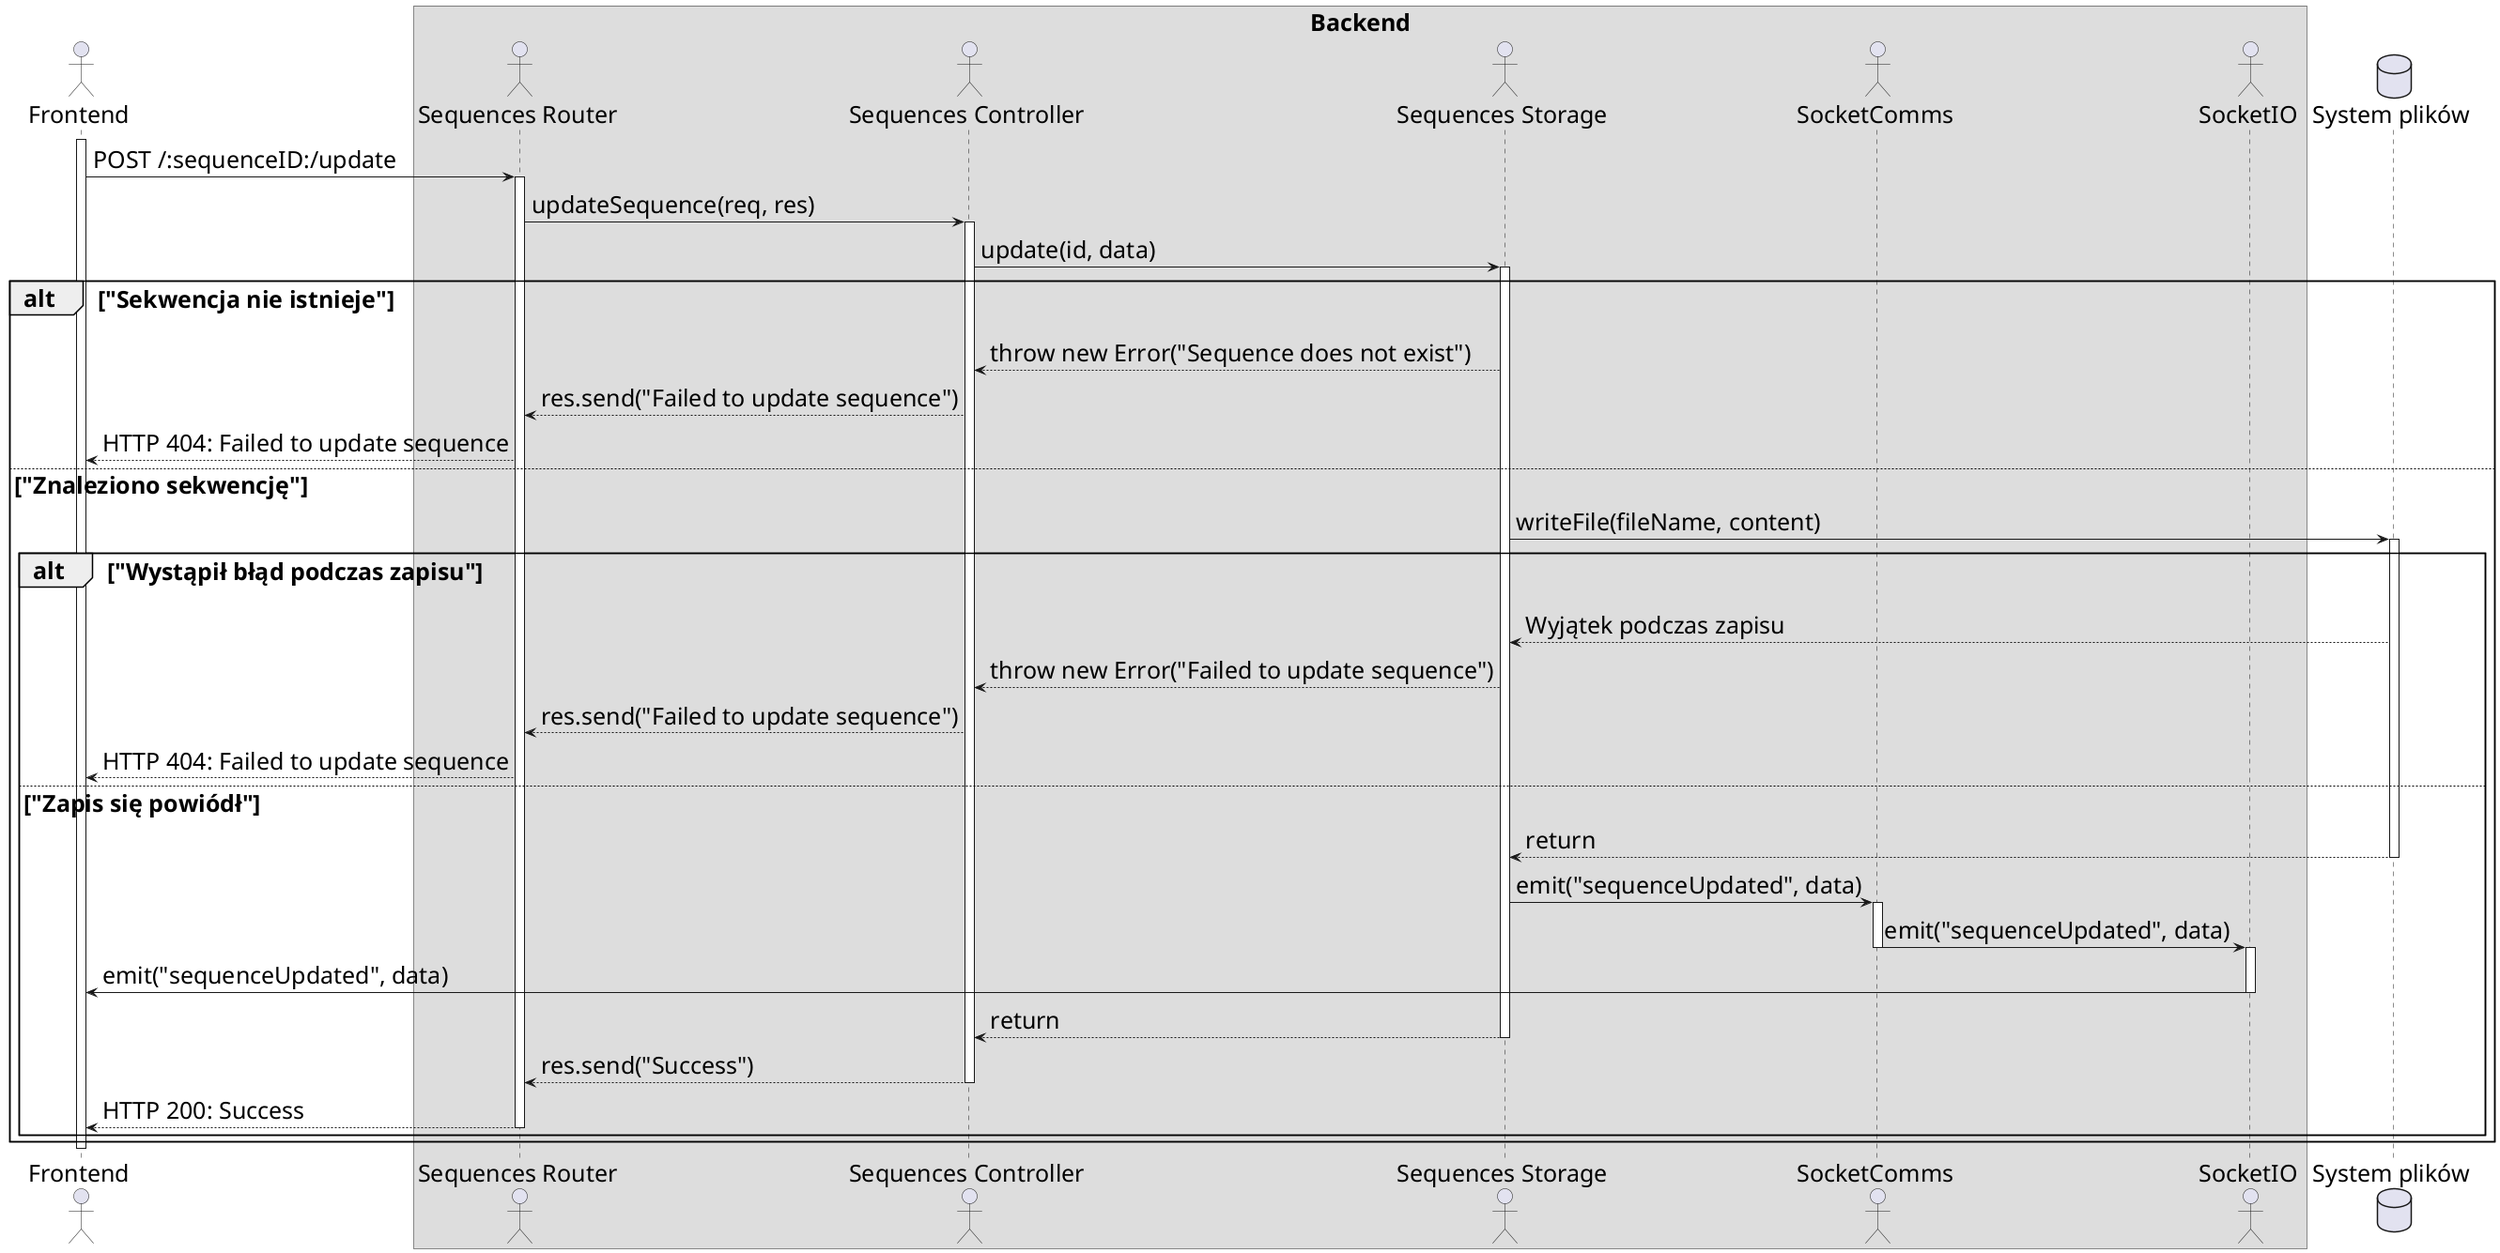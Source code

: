 @startuml
skinparam DefaultFontSize 25

actor Frontend

box "Backend"
actor "Sequences Router" as Router
actor "Sequences Controller" as Controller
actor "Sequences Storage" as Storage
actor SocketComms
actor SocketIO
end box

database "System plików" as fs

activate Frontend
Frontend -> Router: POST /:sequenceID:/update
activate Router
Router -> Controller: updateSequence(req, res)
activate Controller
Controller -> Storage: update(id, data)
activate Storage

alt "Sekwencja nie istnieje"
    Storage --> Controller: throw new Error("Sequence does not exist")
    Controller --> Router: res.send("Failed to update sequence")
    Router --> Frontend: HTTP 404: Failed to update sequence

    else "Znaleziono sekwencję"
    Storage -> fs: writeFile(fileName, content)
    activate fs

        alt "Wystąpił błąd podczas zapisu"
        fs --> Storage: Wyjątek podczas zapisu
        Storage --> Controller: throw new Error("Failed to update sequence")
        Controller --> Router: res.send("Failed to update sequence")
        Router --> Frontend: HTTP 404: Failed to update sequence

        else "Zapis się powiódł"

        fs --> Storage: return
        deactivate fs

        Storage -> SocketComms: emit("sequenceUpdated", data)
        activate SocketComms
        SocketComms -> SocketIO: emit("sequenceUpdated", data)
        deactivate SocketComms
        activate SocketIO
        SocketIO -> Frontend: emit("sequenceUpdated", data)
        deactivate SocketIO

        Storage --> Controller: return
        deactivate Storage
        Controller --> Router: res.send("Success")
        deactivate Controller
        Router --> Frontend: HTTP 200: Success
        deactivate Router

        end

end

deactivate Frontend

@enduml